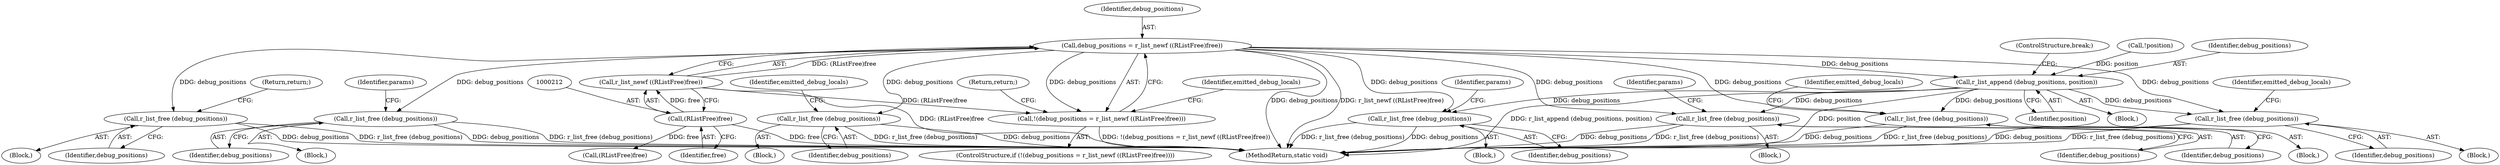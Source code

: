 digraph "0_radare2_ad55822430a03fe075221b543efb434567e9e431@pointer" {
"1000208" [label="(Call,debug_positions = r_list_newf ((RListFree)free))"];
"1000210" [label="(Call,r_list_newf ((RListFree)free))"];
"1000211" [label="(Call,(RListFree)free)"];
"1000207" [label="(Call,!(debug_positions = r_list_newf ((RListFree)free)))"];
"1000225" [label="(Call,r_list_free (debug_positions))"];
"1000289" [label="(Call,r_list_free (debug_positions))"];
"1000315" [label="(Call,r_list_free (debug_positions))"];
"1000489" [label="(Call,r_list_free (debug_positions))"];
"1000665" [label="(Call,r_list_free (debug_positions))"];
"1000985" [label="(Call,r_list_append (debug_positions, position))"];
"1001041" [label="(Call,r_list_free (debug_positions))"];
"1001179" [label="(Call,r_list_free (debug_positions))"];
"1000209" [label="(Identifier,debug_positions)"];
"1000224" [label="(Block,)"];
"1000227" [label="(Return,return;)"];
"1000985" [label="(Call,r_list_append (debug_positions, position))"];
"1000288" [label="(Block,)"];
"1001044" [label="(Identifier,emitted_debug_locals)"];
"1000289" [label="(Call,r_list_free (debug_positions))"];
"1000226" [label="(Identifier,debug_positions)"];
"1000488" [label="(Block,)"];
"1000668" [label="(Identifier,params)"];
"1001042" [label="(Identifier,debug_positions)"];
"1000210" [label="(Call,r_list_newf ((RListFree)free))"];
"1001179" [label="(Call,r_list_free (debug_positions))"];
"1000492" [label="(Identifier,params)"];
"1000314" [label="(Block,)"];
"1000963" [label="(Call,!position)"];
"1000292" [label="(Identifier,emitted_debug_locals)"];
"1000219" [label="(Identifier,emitted_debug_locals)"];
"1000489" [label="(Call,r_list_free (debug_positions))"];
"1000315" [label="(Call,r_list_free (debug_positions))"];
"1000211" [label="(Call,(RListFree)free)"];
"1001040" [label="(Block,)"];
"1000986" [label="(Identifier,debug_positions)"];
"1001180" [label="(Identifier,debug_positions)"];
"1000666" [label="(Identifier,debug_positions)"];
"1000318" [label="(Identifier,params)"];
"1000936" [label="(Block,)"];
"1000987" [label="(Identifier,position)"];
"1000213" [label="(Identifier,free)"];
"1000290" [label="(Identifier,debug_positions)"];
"1000221" [label="(Call,(RListFree)free)"];
"1000490" [label="(Identifier,debug_positions)"];
"1000215" [label="(Return,return;)"];
"1000206" [label="(ControlStructure,if (!(debug_positions = r_list_newf ((RListFree)free))))"];
"1001182" [label="(Identifier,emitted_debug_locals)"];
"1000988" [label="(ControlStructure,break;)"];
"1001185" [label="(MethodReturn,static void)"];
"1000665" [label="(Call,r_list_free (debug_positions))"];
"1000122" [label="(Block,)"];
"1000225" [label="(Call,r_list_free (debug_positions))"];
"1000208" [label="(Call,debug_positions = r_list_newf ((RListFree)free))"];
"1000664" [label="(Block,)"];
"1000316" [label="(Identifier,debug_positions)"];
"1001041" [label="(Call,r_list_free (debug_positions))"];
"1000207" [label="(Call,!(debug_positions = r_list_newf ((RListFree)free)))"];
"1000208" -> "1000207"  [label="AST: "];
"1000208" -> "1000210"  [label="CFG: "];
"1000209" -> "1000208"  [label="AST: "];
"1000210" -> "1000208"  [label="AST: "];
"1000207" -> "1000208"  [label="CFG: "];
"1000208" -> "1001185"  [label="DDG: debug_positions"];
"1000208" -> "1001185"  [label="DDG: r_list_newf ((RListFree)free)"];
"1000208" -> "1000207"  [label="DDG: debug_positions"];
"1000210" -> "1000208"  [label="DDG: (RListFree)free"];
"1000208" -> "1000225"  [label="DDG: debug_positions"];
"1000208" -> "1000289"  [label="DDG: debug_positions"];
"1000208" -> "1000315"  [label="DDG: debug_positions"];
"1000208" -> "1000489"  [label="DDG: debug_positions"];
"1000208" -> "1000665"  [label="DDG: debug_positions"];
"1000208" -> "1000985"  [label="DDG: debug_positions"];
"1000208" -> "1001041"  [label="DDG: debug_positions"];
"1000208" -> "1001179"  [label="DDG: debug_positions"];
"1000210" -> "1000211"  [label="CFG: "];
"1000211" -> "1000210"  [label="AST: "];
"1000210" -> "1001185"  [label="DDG: (RListFree)free"];
"1000210" -> "1000207"  [label="DDG: (RListFree)free"];
"1000211" -> "1000210"  [label="DDG: free"];
"1000211" -> "1000213"  [label="CFG: "];
"1000212" -> "1000211"  [label="AST: "];
"1000213" -> "1000211"  [label="AST: "];
"1000211" -> "1001185"  [label="DDG: free"];
"1000211" -> "1000221"  [label="DDG: free"];
"1000207" -> "1000206"  [label="AST: "];
"1000215" -> "1000207"  [label="CFG: "];
"1000219" -> "1000207"  [label="CFG: "];
"1000207" -> "1001185"  [label="DDG: !(debug_positions = r_list_newf ((RListFree)free))"];
"1000225" -> "1000224"  [label="AST: "];
"1000225" -> "1000226"  [label="CFG: "];
"1000226" -> "1000225"  [label="AST: "];
"1000227" -> "1000225"  [label="CFG: "];
"1000225" -> "1001185"  [label="DDG: r_list_free (debug_positions)"];
"1000225" -> "1001185"  [label="DDG: debug_positions"];
"1000289" -> "1000288"  [label="AST: "];
"1000289" -> "1000290"  [label="CFG: "];
"1000290" -> "1000289"  [label="AST: "];
"1000292" -> "1000289"  [label="CFG: "];
"1000289" -> "1001185"  [label="DDG: debug_positions"];
"1000289" -> "1001185"  [label="DDG: r_list_free (debug_positions)"];
"1000315" -> "1000314"  [label="AST: "];
"1000315" -> "1000316"  [label="CFG: "];
"1000316" -> "1000315"  [label="AST: "];
"1000318" -> "1000315"  [label="CFG: "];
"1000315" -> "1001185"  [label="DDG: r_list_free (debug_positions)"];
"1000315" -> "1001185"  [label="DDG: debug_positions"];
"1000489" -> "1000488"  [label="AST: "];
"1000489" -> "1000490"  [label="CFG: "];
"1000490" -> "1000489"  [label="AST: "];
"1000492" -> "1000489"  [label="CFG: "];
"1000489" -> "1001185"  [label="DDG: r_list_free (debug_positions)"];
"1000489" -> "1001185"  [label="DDG: debug_positions"];
"1000985" -> "1000489"  [label="DDG: debug_positions"];
"1000665" -> "1000664"  [label="AST: "];
"1000665" -> "1000666"  [label="CFG: "];
"1000666" -> "1000665"  [label="AST: "];
"1000668" -> "1000665"  [label="CFG: "];
"1000665" -> "1001185"  [label="DDG: debug_positions"];
"1000665" -> "1001185"  [label="DDG: r_list_free (debug_positions)"];
"1000985" -> "1000665"  [label="DDG: debug_positions"];
"1000985" -> "1000936"  [label="AST: "];
"1000985" -> "1000987"  [label="CFG: "];
"1000986" -> "1000985"  [label="AST: "];
"1000987" -> "1000985"  [label="AST: "];
"1000988" -> "1000985"  [label="CFG: "];
"1000985" -> "1001185"  [label="DDG: position"];
"1000985" -> "1001185"  [label="DDG: r_list_append (debug_positions, position)"];
"1000963" -> "1000985"  [label="DDG: position"];
"1000985" -> "1001041"  [label="DDG: debug_positions"];
"1000985" -> "1001179"  [label="DDG: debug_positions"];
"1001041" -> "1001040"  [label="AST: "];
"1001041" -> "1001042"  [label="CFG: "];
"1001042" -> "1001041"  [label="AST: "];
"1001044" -> "1001041"  [label="CFG: "];
"1001041" -> "1001185"  [label="DDG: r_list_free (debug_positions)"];
"1001041" -> "1001185"  [label="DDG: debug_positions"];
"1001179" -> "1000122"  [label="AST: "];
"1001179" -> "1001180"  [label="CFG: "];
"1001180" -> "1001179"  [label="AST: "];
"1001182" -> "1001179"  [label="CFG: "];
"1001179" -> "1001185"  [label="DDG: r_list_free (debug_positions)"];
"1001179" -> "1001185"  [label="DDG: debug_positions"];
}
